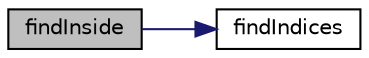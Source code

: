 digraph "findInside"
{
  bgcolor="transparent";
  edge [fontname="Helvetica",fontsize="10",labelfontname="Helvetica",labelfontsize="10"];
  node [fontname="Helvetica",fontsize="10",shape=record];
  rankdir="LR";
  Node1 [label="findInside",height=0.2,width=0.4,color="black", fillcolor="grey75", style="filled", fontcolor="black"];
  Node1 -> Node2 [color="midnightblue",fontsize="10",style="solid",fontname="Helvetica"];
  Node2 [label="findIndices",height=0.2,width=0.4,color="black",URL="$a00599.html#a270970deeccb6fb7ebb9957329e8c81e",tooltip="Find the shape indices that occupy the result of findNode. "];
}
